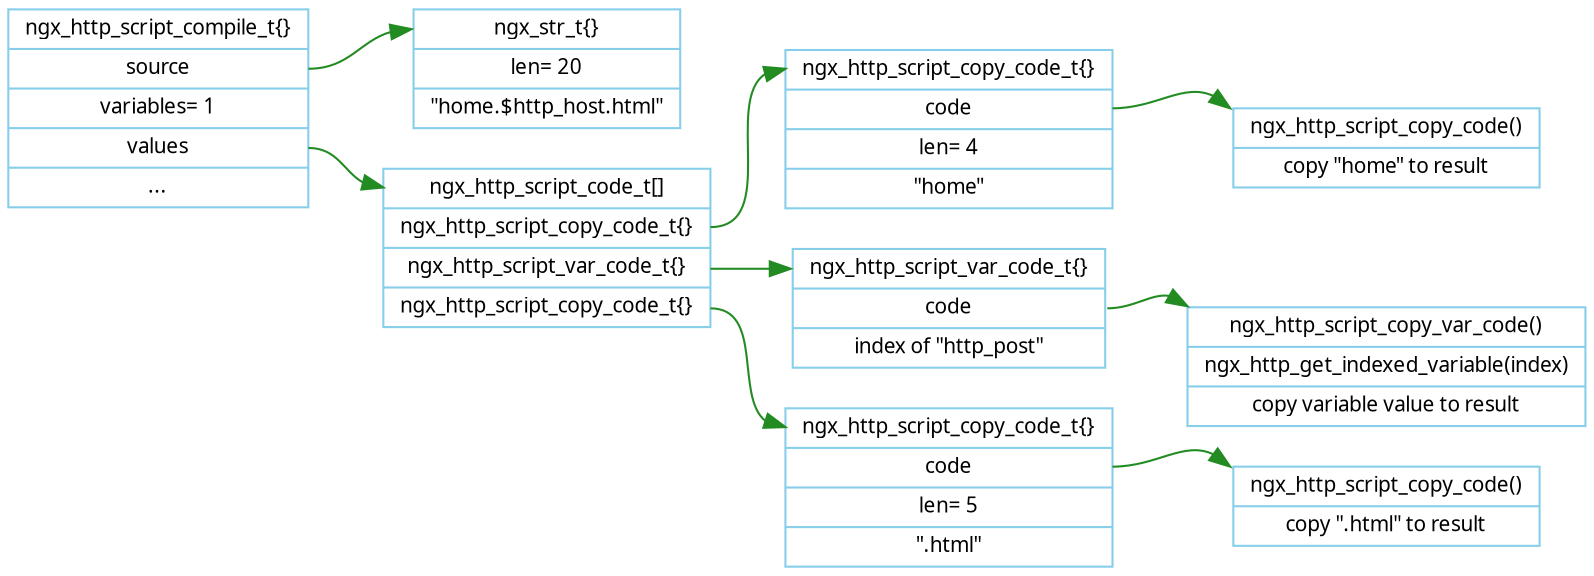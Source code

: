 digraph ngx_http_compile_simple {

   rankdir=LR;
   node [shape=record, color=skyblue, fontname="Verdana", fontsize=10];
   edge [color=forestgreen, fontname="Verdana", fontsize=10];
  
   ngx_http_script_compile_t [label="<head>ngx_http_script_compile_t\{\}|<source>source|variables= 1|<values>values|..."];  
   ngx_str_t [label="<head>ngx_str_t\{\}|len= 20|\"home.$http_host.html\""];
   ngx_http_script_code_t [label="<head>ngx_http_script_code_t\[\]|<n1>ngx_http_script_copy_code_t\{\}|<n2>ngx_http_script_var_code_t\{\}|<n3>ngx_http_script_copy_code_t\{\}"];  
   ngx_http_script_copy_code_t_home [label="<head>ngx_http_script_copy_code_t\{\}|<code>code|len= 4|\"home\""]; 
   ngx_http_script_copy_code_home [label="ngx_http_script_copy_code()|copy \"home\" to result"];
   ngx_http_script_var_code_t [label="<head>ngx_http_script_var_code_t\{\}|<code>code|index of \"http_post\""];  
   ngx_http_script_copy_var_code [label="ngx_http_script_copy_var_code()|ngx_http_get_indexed_variable(index)|copy variable value to result"];
   ngx_http_script_copy_code_t_html [label="<head>ngx_http_script_copy_code_t\{\}|<code>code|len= 5|\".html\""];  
   ngx_http_script_copy_code_html [label="ngx_http_script_copy_code()|copy \".html\" to result"];

   ngx_http_script_compile_t:source -> ngx_str_t:head;
   ngx_http_script_compile_t:values -> ngx_http_script_code_t:head;

   ngx_http_script_code_t:n1 -> ngx_http_script_copy_code_t_home:head;
   ngx_http_script_code_t:n2 -> ngx_http_script_var_code_t:head;
   ngx_http_script_code_t:n3 -> ngx_http_script_copy_code_t_html:head;
   ngx_http_script_copy_code_t_home:code -> ngx_http_script_copy_code_home:nw;
   ngx_http_script_var_code_t:code -> ngx_http_script_copy_var_code:nw;
   ngx_http_script_copy_code_t_html:code -> ngx_http_script_copy_code_html:nw;
}